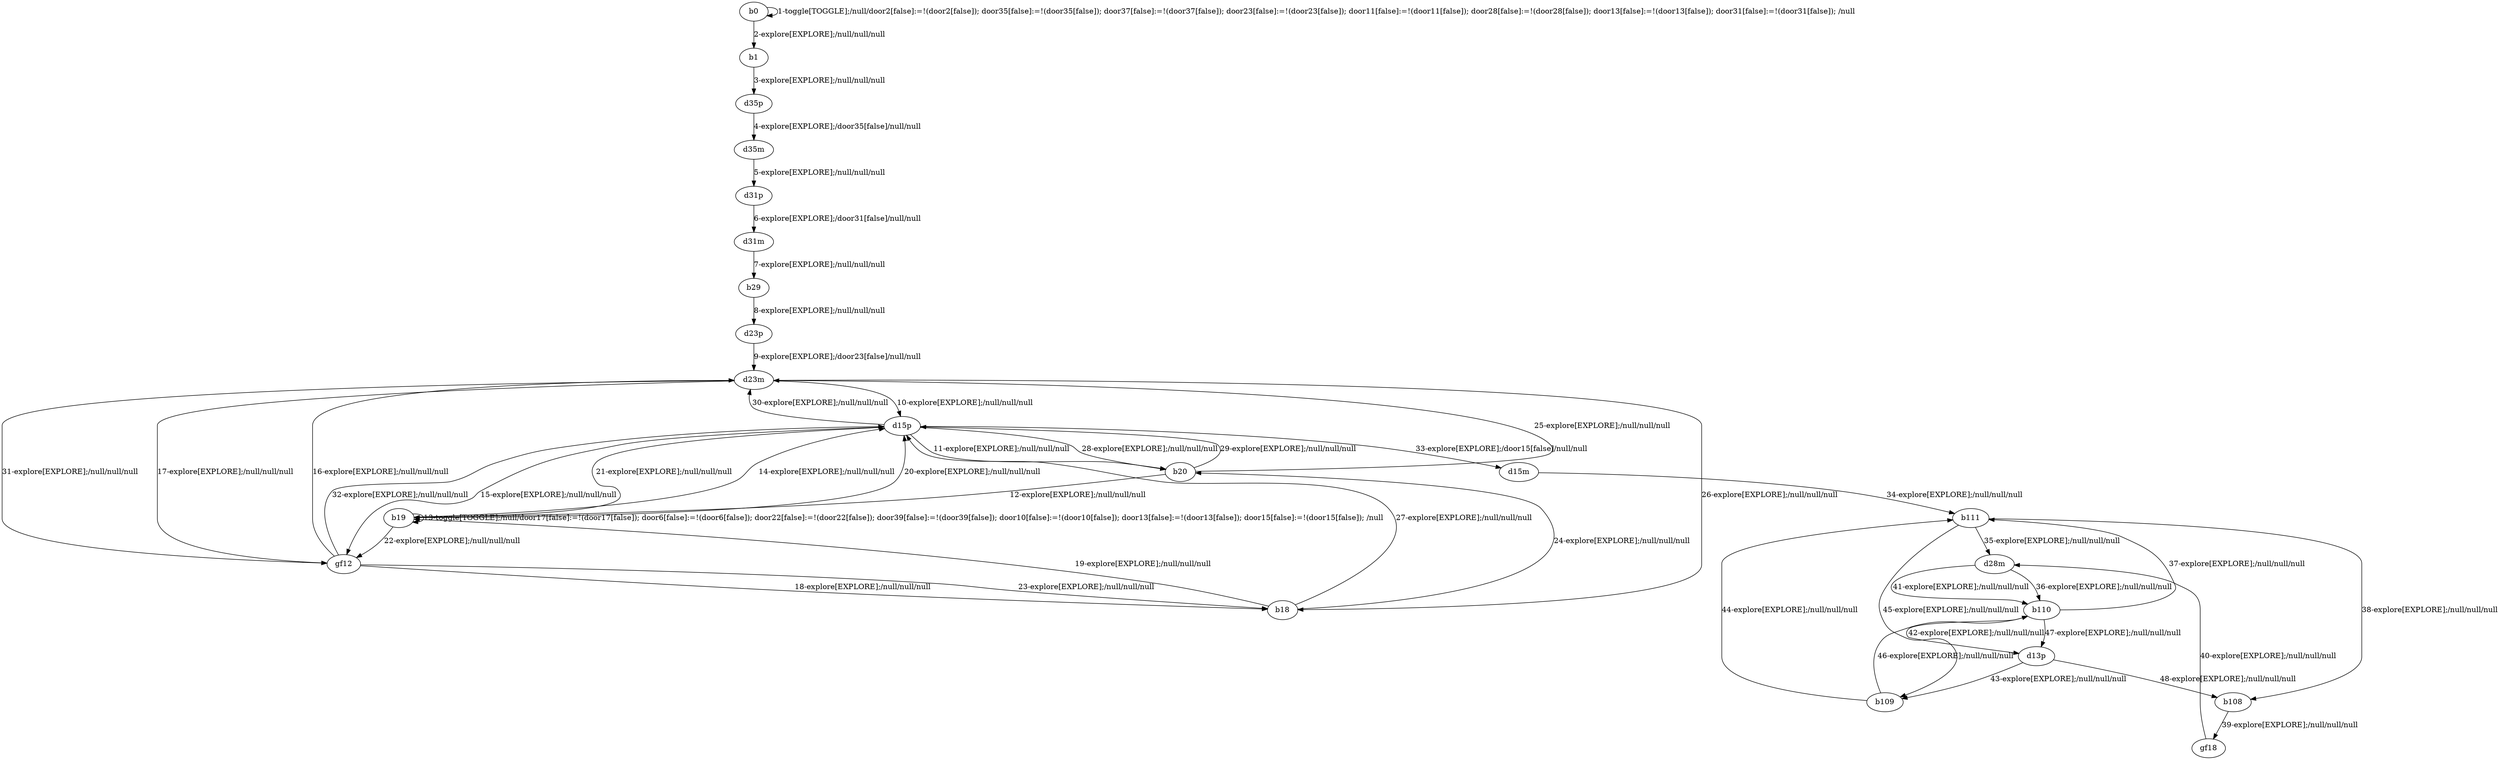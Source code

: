 # Total number of goals covered by this test: 14
# d13p --> b108
# d15m --> b111
# b20 --> d15p
# b20 --> d23m
# gf18 --> d28m
# b108 --> gf18
# b109 --> b111
# d15p --> gf12
# b18 --> b20
# d23m --> d15p
# d15p --> b19
# gf12 --> d15p
# b111 --> b108
# d15p --> d23m

digraph g {
"b0" -> "b0" [label = "1-toggle[TOGGLE];/null/door2[false]:=!(door2[false]); door35[false]:=!(door35[false]); door37[false]:=!(door37[false]); door23[false]:=!(door23[false]); door11[false]:=!(door11[false]); door28[false]:=!(door28[false]); door13[false]:=!(door13[false]); door31[false]:=!(door31[false]); /null"];
"b0" -> "b1" [label = "2-explore[EXPLORE];/null/null/null"];
"b1" -> "d35p" [label = "3-explore[EXPLORE];/null/null/null"];
"d35p" -> "d35m" [label = "4-explore[EXPLORE];/door35[false]/null/null"];
"d35m" -> "d31p" [label = "5-explore[EXPLORE];/null/null/null"];
"d31p" -> "d31m" [label = "6-explore[EXPLORE];/door31[false]/null/null"];
"d31m" -> "b29" [label = "7-explore[EXPLORE];/null/null/null"];
"b29" -> "d23p" [label = "8-explore[EXPLORE];/null/null/null"];
"d23p" -> "d23m" [label = "9-explore[EXPLORE];/door23[false]/null/null"];
"d23m" -> "d15p" [label = "10-explore[EXPLORE];/null/null/null"];
"d15p" -> "b20" [label = "11-explore[EXPLORE];/null/null/null"];
"b20" -> "b19" [label = "12-explore[EXPLORE];/null/null/null"];
"b19" -> "b19" [label = "13-toggle[TOGGLE];/null/door17[false]:=!(door17[false]); door6[false]:=!(door6[false]); door22[false]:=!(door22[false]); door39[false]:=!(door39[false]); door10[false]:=!(door10[false]); door13[false]:=!(door13[false]); door15[false]:=!(door15[false]); /null"];
"b19" -> "d15p" [label = "14-explore[EXPLORE];/null/null/null"];
"d15p" -> "gf12" [label = "15-explore[EXPLORE];/null/null/null"];
"gf12" -> "d23m" [label = "16-explore[EXPLORE];/null/null/null"];
"d23m" -> "gf12" [label = "17-explore[EXPLORE];/null/null/null"];
"gf12" -> "b18" [label = "18-explore[EXPLORE];/null/null/null"];
"b18" -> "b19" [label = "19-explore[EXPLORE];/null/null/null"];
"b19" -> "d15p" [label = "20-explore[EXPLORE];/null/null/null"];
"d15p" -> "b19" [label = "21-explore[EXPLORE];/null/null/null"];
"b19" -> "gf12" [label = "22-explore[EXPLORE];/null/null/null"];
"gf12" -> "b18" [label = "23-explore[EXPLORE];/null/null/null"];
"b18" -> "b20" [label = "24-explore[EXPLORE];/null/null/null"];
"b20" -> "d23m" [label = "25-explore[EXPLORE];/null/null/null"];
"d23m" -> "b18" [label = "26-explore[EXPLORE];/null/null/null"];
"b18" -> "d15p" [label = "27-explore[EXPLORE];/null/null/null"];
"d15p" -> "b20" [label = "28-explore[EXPLORE];/null/null/null"];
"b20" -> "d15p" [label = "29-explore[EXPLORE];/null/null/null"];
"d15p" -> "d23m" [label = "30-explore[EXPLORE];/null/null/null"];
"d23m" -> "gf12" [label = "31-explore[EXPLORE];/null/null/null"];
"gf12" -> "d15p" [label = "32-explore[EXPLORE];/null/null/null"];
"d15p" -> "d15m" [label = "33-explore[EXPLORE];/door15[false]/null/null"];
"d15m" -> "b111" [label = "34-explore[EXPLORE];/null/null/null"];
"b111" -> "d28m" [label = "35-explore[EXPLORE];/null/null/null"];
"d28m" -> "b110" [label = "36-explore[EXPLORE];/null/null/null"];
"b110" -> "b111" [label = "37-explore[EXPLORE];/null/null/null"];
"b111" -> "b108" [label = "38-explore[EXPLORE];/null/null/null"];
"b108" -> "gf18" [label = "39-explore[EXPLORE];/null/null/null"];
"gf18" -> "d28m" [label = "40-explore[EXPLORE];/null/null/null"];
"d28m" -> "b110" [label = "41-explore[EXPLORE];/null/null/null"];
"b110" -> "d13p" [label = "42-explore[EXPLORE];/null/null/null"];
"d13p" -> "b109" [label = "43-explore[EXPLORE];/null/null/null"];
"b109" -> "b111" [label = "44-explore[EXPLORE];/null/null/null"];
"b111" -> "b109" [label = "45-explore[EXPLORE];/null/null/null"];
"b109" -> "b110" [label = "46-explore[EXPLORE];/null/null/null"];
"b110" -> "d13p" [label = "47-explore[EXPLORE];/null/null/null"];
"d13p" -> "b108" [label = "48-explore[EXPLORE];/null/null/null"];
}